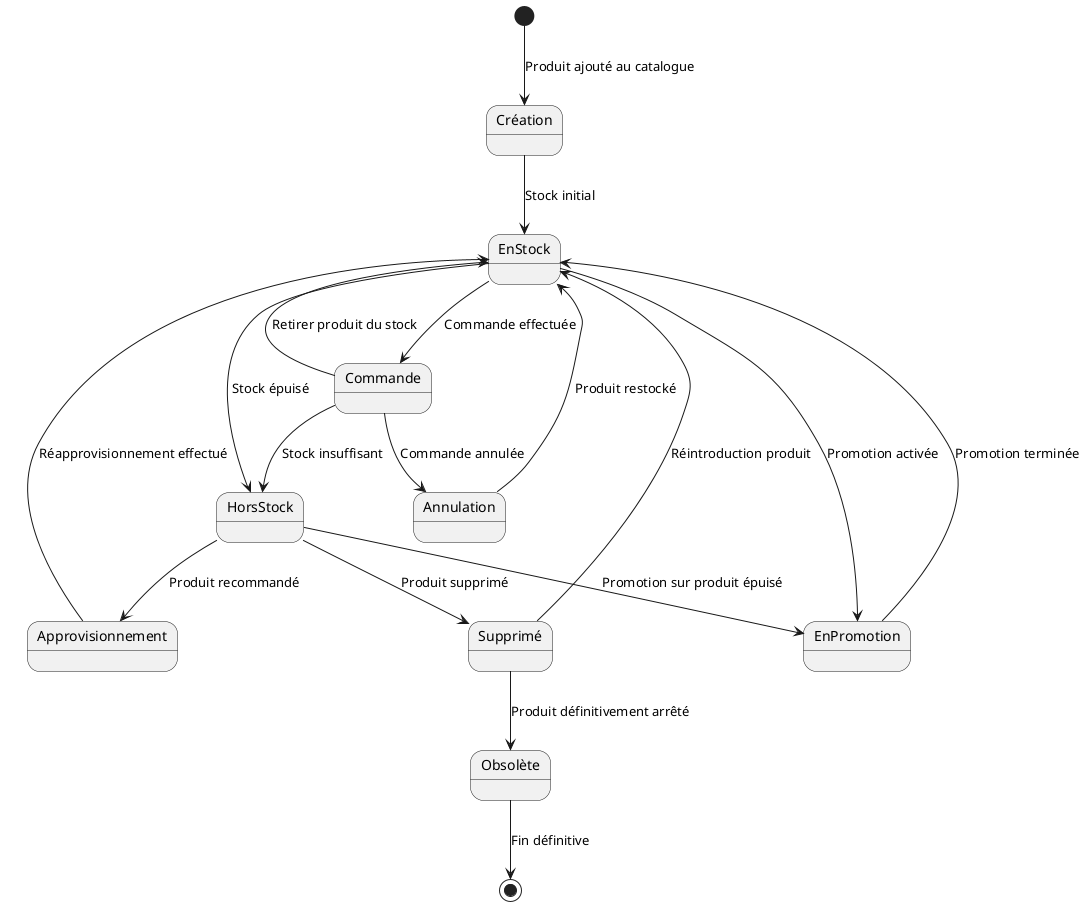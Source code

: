 @startuml
top to bottom direction

state Création
state HorsStock
state EnPromotion
state Commande
state Approvisionnement
state Supprimé
state Obsolète
state Annulation

[*] -d-> Création : Produit ajouté au catalogue
Création -d-> EnStock : Stock initial

EnStock -d-> HorsStock : Stock épuisé
EnStock -l-> EnPromotion : Promotion activée
EnPromotion --> EnStock : Promotion terminée

EnStock --> Commande : Commande effectuée
Commande --> EnStock : Retirer produit du stock
Commande --> HorsStock : Stock insuffisant
Commande --> Annulation : Commande annulée

Approvisionnement -l-> EnStock : Réapprovisionnement effectué

HorsStock --> Supprimé : Produit supprimé
HorsStock --> Approvisionnement : Produit recommandé
HorsStock --> EnPromotion : Promotion sur produit épuisé
Supprimé --> EnStock : Réintroduction produit
Supprimé --> Obsolète : Produit définitivement arrêté

Annulation --> EnStock : Produit restocké



Obsolète --> [*] : Fin définitive

@enduml
